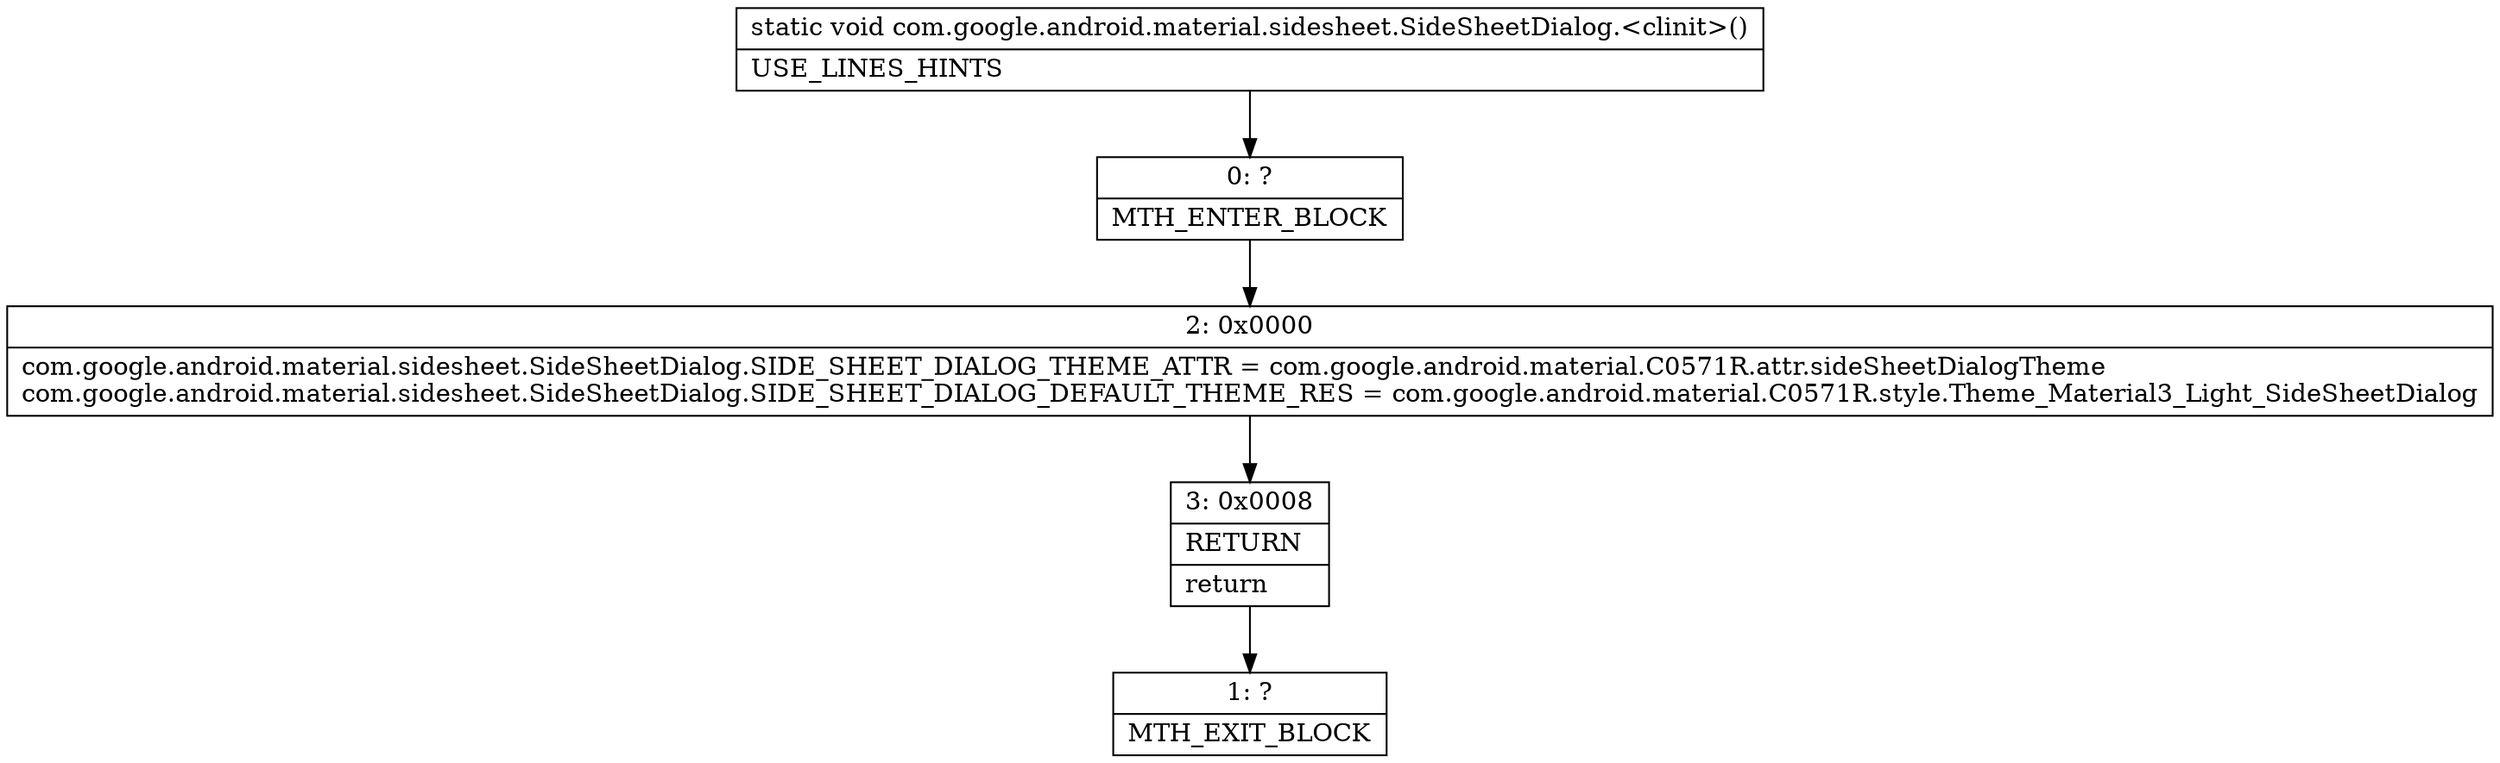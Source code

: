digraph "CFG forcom.google.android.material.sidesheet.SideSheetDialog.\<clinit\>()V" {
Node_0 [shape=record,label="{0\:\ ?|MTH_ENTER_BLOCK\l}"];
Node_2 [shape=record,label="{2\:\ 0x0000|com.google.android.material.sidesheet.SideSheetDialog.SIDE_SHEET_DIALOG_THEME_ATTR = com.google.android.material.C0571R.attr.sideSheetDialogTheme\lcom.google.android.material.sidesheet.SideSheetDialog.SIDE_SHEET_DIALOG_DEFAULT_THEME_RES = com.google.android.material.C0571R.style.Theme_Material3_Light_SideSheetDialog\l}"];
Node_3 [shape=record,label="{3\:\ 0x0008|RETURN\l|return\l}"];
Node_1 [shape=record,label="{1\:\ ?|MTH_EXIT_BLOCK\l}"];
MethodNode[shape=record,label="{static void com.google.android.material.sidesheet.SideSheetDialog.\<clinit\>()  | USE_LINES_HINTS\l}"];
MethodNode -> Node_0;Node_0 -> Node_2;
Node_2 -> Node_3;
Node_3 -> Node_1;
}

